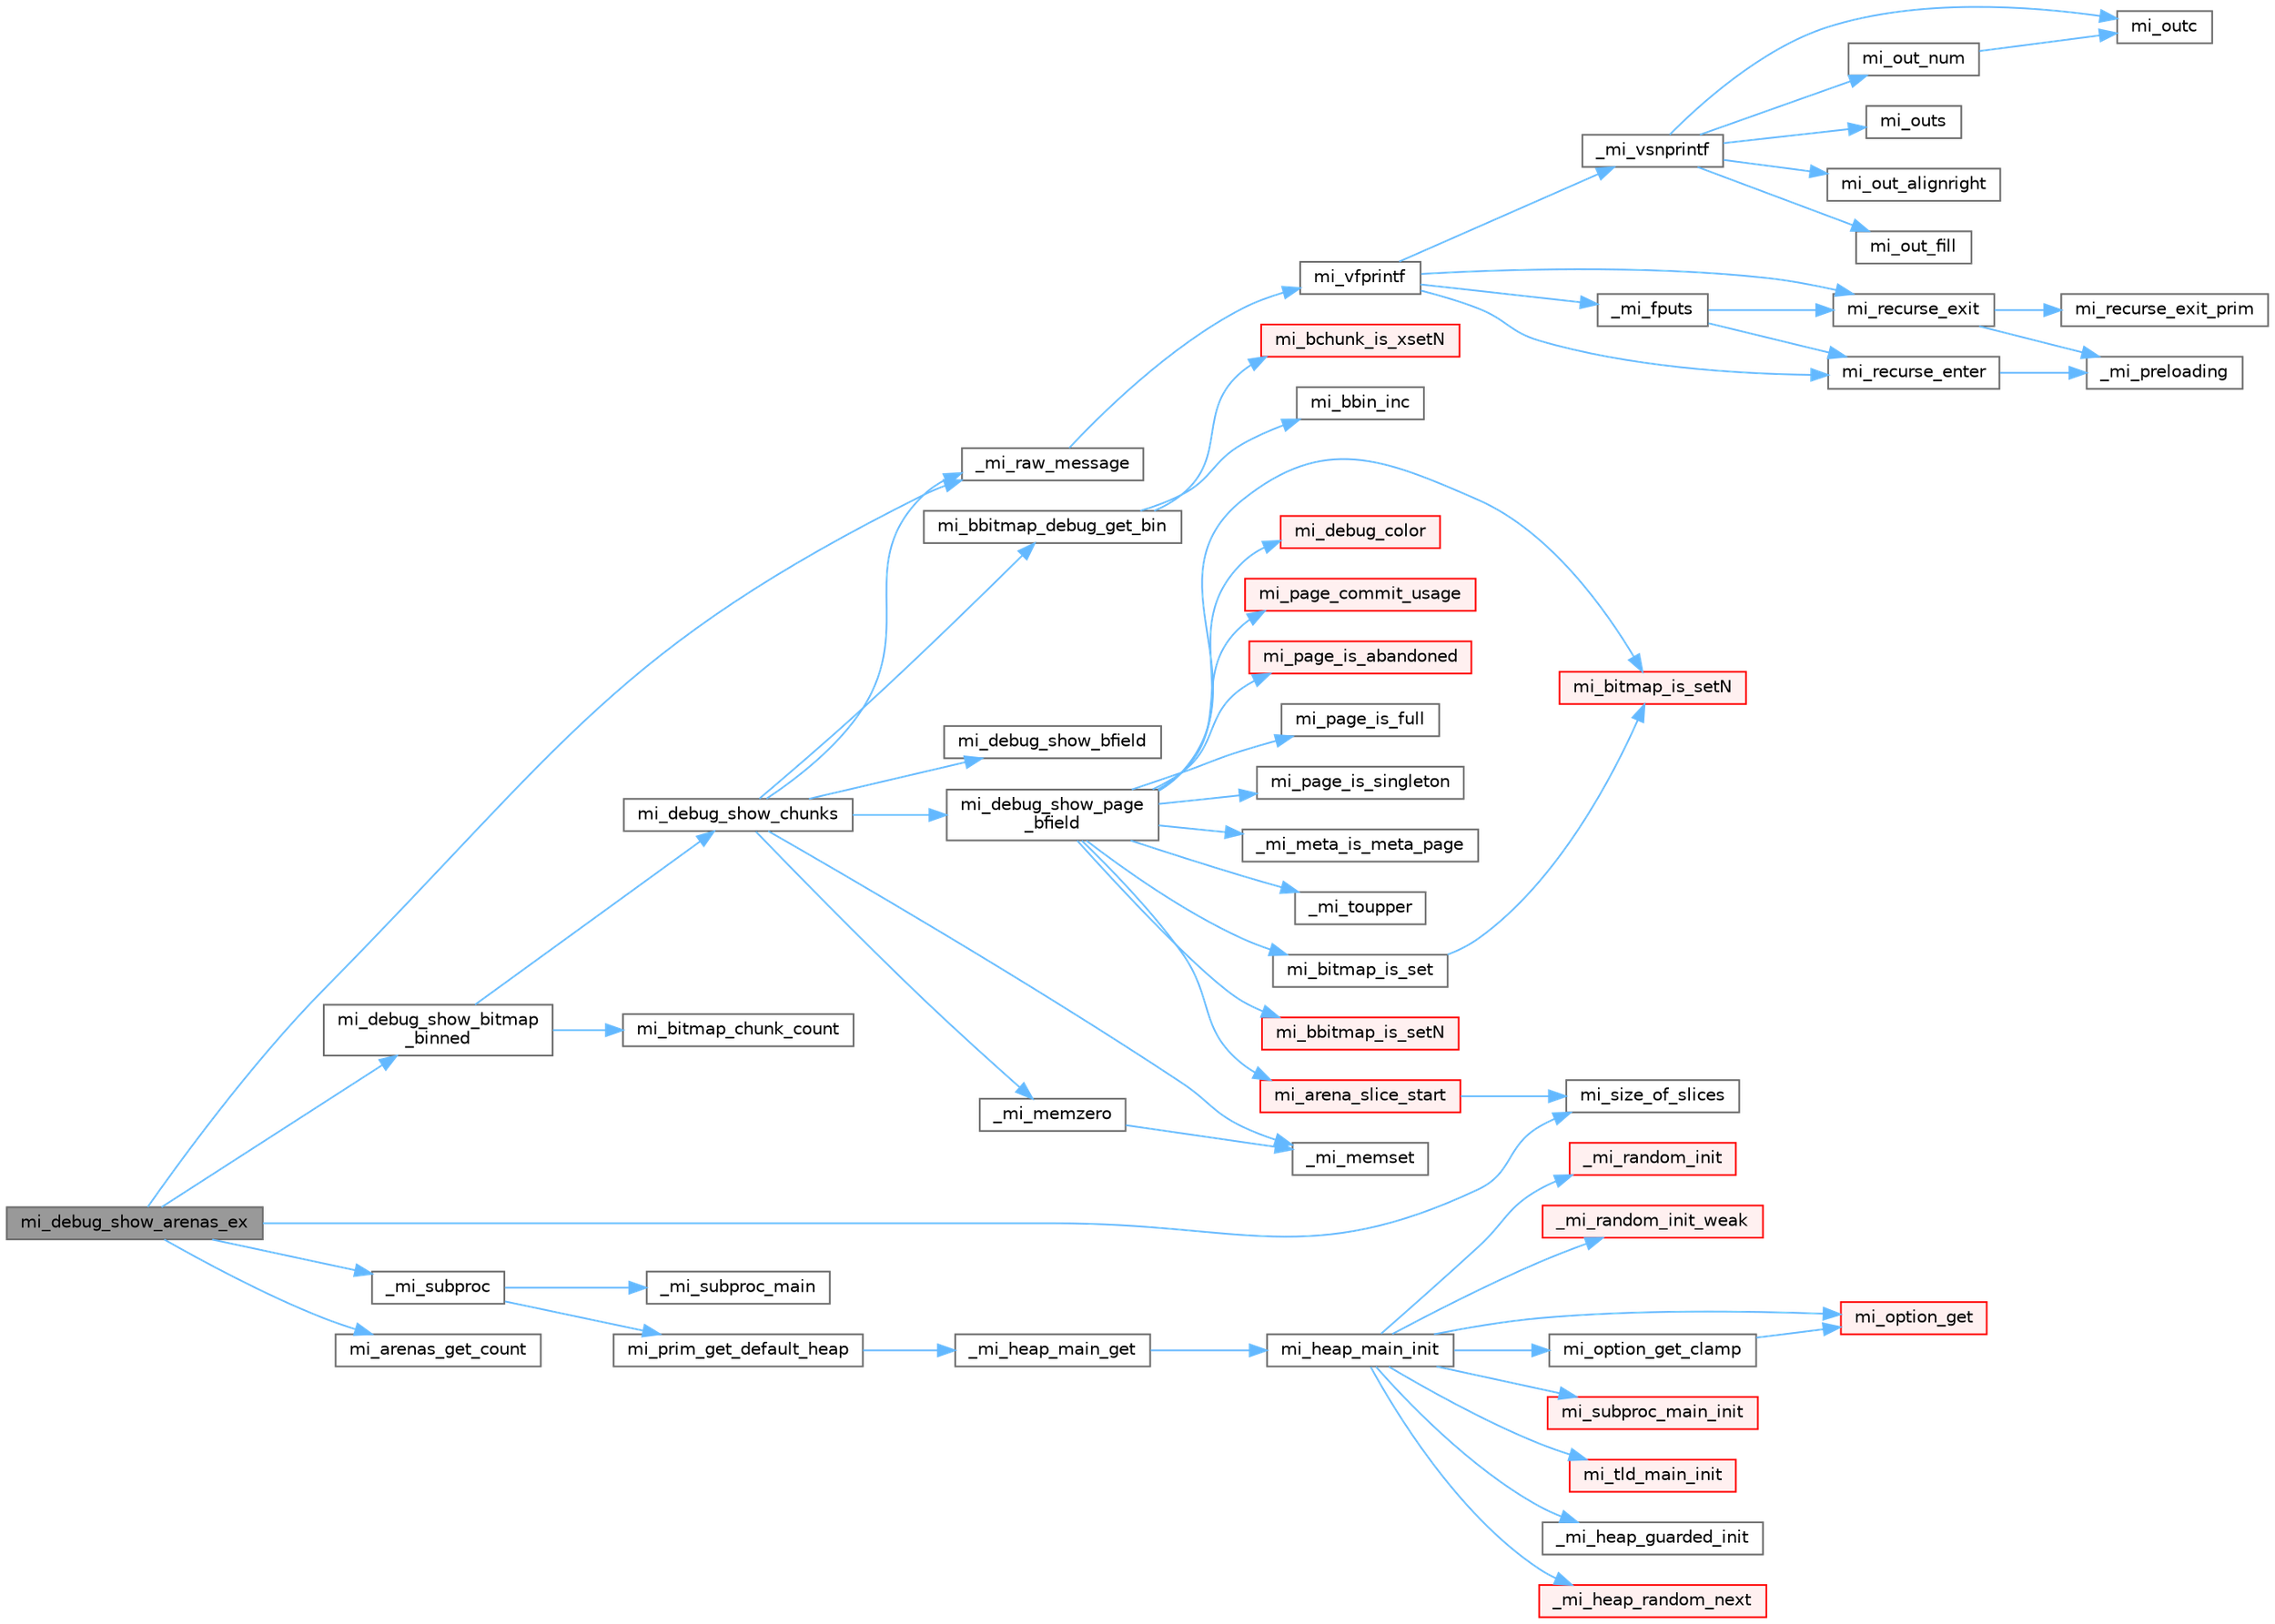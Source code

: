 digraph "mi_debug_show_arenas_ex"
{
 // LATEX_PDF_SIZE
  bgcolor="transparent";
  edge [fontname=Helvetica,fontsize=10,labelfontname=Helvetica,labelfontsize=10];
  node [fontname=Helvetica,fontsize=10,shape=box,height=0.2,width=0.4];
  rankdir="LR";
  Node1 [id="Node000001",label="mi_debug_show_arenas_ex",height=0.2,width=0.4,color="gray40", fillcolor="grey60", style="filled", fontcolor="black",tooltip=" "];
  Node1 -> Node2 [id="edge59_Node000001_Node000002",color="steelblue1",style="solid",tooltip=" "];
  Node2 [id="Node000002",label="_mi_raw_message",height=0.2,width=0.4,color="grey40", fillcolor="white", style="filled",URL="$options_8c.html#a8799fd3cd2655ef80f0fdc94170042c4",tooltip=" "];
  Node2 -> Node3 [id="edge60_Node000002_Node000003",color="steelblue1",style="solid",tooltip=" "];
  Node3 [id="Node000003",label="mi_vfprintf",height=0.2,width=0.4,color="grey40", fillcolor="white", style="filled",URL="$options_8c.html#a1f31f62f178fb5309451aa44c8d25327",tooltip=" "];
  Node3 -> Node4 [id="edge61_Node000003_Node000004",color="steelblue1",style="solid",tooltip=" "];
  Node4 [id="Node000004",label="_mi_fputs",height=0.2,width=0.4,color="grey40", fillcolor="white", style="filled",URL="$options_8c.html#a74eecad8676654f59f427a84ccc5c19d",tooltip=" "];
  Node4 -> Node5 [id="edge62_Node000004_Node000005",color="steelblue1",style="solid",tooltip=" "];
  Node5 [id="Node000005",label="mi_recurse_enter",height=0.2,width=0.4,color="grey40", fillcolor="white", style="filled",URL="$options_8c.html#a1fdb7bd3b10624ddeabe0988c52a1285",tooltip=" "];
  Node5 -> Node6 [id="edge63_Node000005_Node000006",color="steelblue1",style="solid",tooltip=" "];
  Node6 [id="Node000006",label="_mi_preloading",height=0.2,width=0.4,color="grey40", fillcolor="white", style="filled",URL="$_e_a_s_t_l_2packages_2mimalloc_2src_2init_8c.html#a404be8b4c0576588270fde0b2a4d7832",tooltip=" "];
  Node4 -> Node7 [id="edge64_Node000004_Node000007",color="steelblue1",style="solid",tooltip=" "];
  Node7 [id="Node000007",label="mi_recurse_exit",height=0.2,width=0.4,color="grey40", fillcolor="white", style="filled",URL="$options_8c.html#ae9c4fbdaa6fedca31b9c25dcb78112ae",tooltip=" "];
  Node7 -> Node6 [id="edge65_Node000007_Node000006",color="steelblue1",style="solid",tooltip=" "];
  Node7 -> Node8 [id="edge66_Node000007_Node000008",color="steelblue1",style="solid",tooltip=" "];
  Node8 [id="Node000008",label="mi_recurse_exit_prim",height=0.2,width=0.4,color="grey40", fillcolor="white", style="filled",URL="$options_8c.html#afa5ef675de035537efd679d53d629adc",tooltip=" "];
  Node3 -> Node9 [id="edge67_Node000003_Node000009",color="steelblue1",style="solid",tooltip=" "];
  Node9 [id="Node000009",label="_mi_vsnprintf",height=0.2,width=0.4,color="grey40", fillcolor="white", style="filled",URL="$libc_8c.html#a8991188606f00dc8665aa14d8e7dab83",tooltip=" "];
  Node9 -> Node10 [id="edge68_Node000009_Node000010",color="steelblue1",style="solid",tooltip=" "];
  Node10 [id="Node000010",label="mi_out_alignright",height=0.2,width=0.4,color="grey40", fillcolor="white", style="filled",URL="$libc_8c.html#ad685676d3f84c5cd4dfa7827c23bd5f8",tooltip=" "];
  Node9 -> Node11 [id="edge69_Node000009_Node000011",color="steelblue1",style="solid",tooltip=" "];
  Node11 [id="Node000011",label="mi_out_fill",height=0.2,width=0.4,color="grey40", fillcolor="white", style="filled",URL="$libc_8c.html#aa0ad53a34be55c1788f02c39458eaae2",tooltip=" "];
  Node9 -> Node12 [id="edge70_Node000009_Node000012",color="steelblue1",style="solid",tooltip=" "];
  Node12 [id="Node000012",label="mi_out_num",height=0.2,width=0.4,color="grey40", fillcolor="white", style="filled",URL="$libc_8c.html#a94c4b54180b0199b5ccafd9873ebf4b6",tooltip=" "];
  Node12 -> Node13 [id="edge71_Node000012_Node000013",color="steelblue1",style="solid",tooltip=" "];
  Node13 [id="Node000013",label="mi_outc",height=0.2,width=0.4,color="grey40", fillcolor="white", style="filled",URL="$libc_8c.html#a623f4757c3652532d609471b123b2a38",tooltip=" "];
  Node9 -> Node13 [id="edge72_Node000009_Node000013",color="steelblue1",style="solid",tooltip=" "];
  Node9 -> Node14 [id="edge73_Node000009_Node000014",color="steelblue1",style="solid",tooltip=" "];
  Node14 [id="Node000014",label="mi_outs",height=0.2,width=0.4,color="grey40", fillcolor="white", style="filled",URL="$libc_8c.html#a1ffb38103615c2e8069c56410328ffe9",tooltip=" "];
  Node3 -> Node5 [id="edge74_Node000003_Node000005",color="steelblue1",style="solid",tooltip=" "];
  Node3 -> Node7 [id="edge75_Node000003_Node000007",color="steelblue1",style="solid",tooltip=" "];
  Node1 -> Node15 [id="edge76_Node000001_Node000015",color="steelblue1",style="solid",tooltip=" "];
  Node15 [id="Node000015",label="_mi_subproc",height=0.2,width=0.4,color="grey40", fillcolor="white", style="filled",URL="$_e_a_s_t_l_2packages_2mimalloc_2src_2init_8c.html#ad7ba0b811f08490a3e64e9a7b3a03486",tooltip=" "];
  Node15 -> Node16 [id="edge77_Node000015_Node000016",color="steelblue1",style="solid",tooltip=" "];
  Node16 [id="Node000016",label="_mi_subproc_main",height=0.2,width=0.4,color="grey40", fillcolor="white", style="filled",URL="$_e_a_s_t_l_2packages_2mimalloc_2src_2init_8c.html#ab41c4f33f8195e6f62d943dc4d0a8d8a",tooltip=" "];
  Node15 -> Node17 [id="edge78_Node000015_Node000017",color="steelblue1",style="solid",tooltip=" "];
  Node17 [id="Node000017",label="mi_prim_get_default_heap",height=0.2,width=0.4,color="grey40", fillcolor="white", style="filled",URL="$prim_8h.html#a986e62564728229db3ccecbd6e97fd98",tooltip=" "];
  Node17 -> Node18 [id="edge79_Node000017_Node000018",color="steelblue1",style="solid",tooltip=" "];
  Node18 [id="Node000018",label="_mi_heap_main_get",height=0.2,width=0.4,color="grey40", fillcolor="white", style="filled",URL="$_e_a_s_t_l_2packages_2mimalloc_2src_2init_8c.html#a1feeb4148fb048caf23361152895a55c",tooltip=" "];
  Node18 -> Node19 [id="edge80_Node000018_Node000019",color="steelblue1",style="solid",tooltip=" "];
  Node19 [id="Node000019",label="mi_heap_main_init",height=0.2,width=0.4,color="grey40", fillcolor="white", style="filled",URL="$_e_a_s_t_l_2packages_2mimalloc_2src_2init_8c.html#a5d8b12ae7942ecf3eb4e8ffd313a263a",tooltip=" "];
  Node19 -> Node20 [id="edge81_Node000019_Node000020",color="steelblue1",style="solid",tooltip=" "];
  Node20 [id="Node000020",label="_mi_heap_guarded_init",height=0.2,width=0.4,color="grey40", fillcolor="white", style="filled",URL="$_e_a_s_t_l_2packages_2mimalloc_2src_2init_8c.html#a70e3672a1e08dcb5e7e311d403693394",tooltip=" "];
  Node19 -> Node21 [id="edge82_Node000019_Node000021",color="steelblue1",style="solid",tooltip=" "];
  Node21 [id="Node000021",label="_mi_heap_random_next",height=0.2,width=0.4,color="red", fillcolor="#FFF0F0", style="filled",URL="$heap_8c.html#a68ddb5f2c595ea9d4e8d450342b4713c",tooltip=" "];
  Node19 -> Node27 [id="edge83_Node000019_Node000027",color="steelblue1",style="solid",tooltip=" "];
  Node27 [id="Node000027",label="_mi_random_init",height=0.2,width=0.4,color="red", fillcolor="#FFF0F0", style="filled",URL="$random_8c.html#aca9dc8a900f1b727e326063778b2eee1",tooltip=" "];
  Node19 -> Node63 [id="edge84_Node000019_Node000063",color="steelblue1",style="solid",tooltip=" "];
  Node63 [id="Node000063",label="_mi_random_init_weak",height=0.2,width=0.4,color="red", fillcolor="#FFF0F0", style="filled",URL="$random_8c.html#a6bfdbdbf180aa56ff5697e0f2e3ca49a",tooltip=" "];
  Node19 -> Node36 [id="edge85_Node000019_Node000036",color="steelblue1",style="solid",tooltip=" "];
  Node36 [id="Node000036",label="mi_option_get",height=0.2,width=0.4,color="red", fillcolor="#FFF0F0", style="filled",URL="$group__options.html#ga7e8af195cc81d3fa64ccf2662caa565a",tooltip=" "];
  Node19 -> Node64 [id="edge86_Node000019_Node000064",color="steelblue1",style="solid",tooltip=" "];
  Node64 [id="Node000064",label="mi_option_get_clamp",height=0.2,width=0.4,color="grey40", fillcolor="white", style="filled",URL="$group__options.html#ga96ad9c406338bd314cfe878cfc9bf723",tooltip=" "];
  Node64 -> Node36 [id="edge87_Node000064_Node000036",color="steelblue1",style="solid",tooltip=" "];
  Node19 -> Node65 [id="edge88_Node000019_Node000065",color="steelblue1",style="solid",tooltip=" "];
  Node65 [id="Node000065",label="mi_subproc_main_init",height=0.2,width=0.4,color="red", fillcolor="#FFF0F0", style="filled",URL="$_e_a_s_t_l_2packages_2mimalloc_2src_2init_8c.html#a51b6f4fa5d8cbde3881bf41e2a9d7a73",tooltip=" "];
  Node19 -> Node68 [id="edge89_Node000019_Node000068",color="steelblue1",style="solid",tooltip=" "];
  Node68 [id="Node000068",label="mi_tld_main_init",height=0.2,width=0.4,color="red", fillcolor="#FFF0F0", style="filled",URL="$_e_a_s_t_l_2packages_2mimalloc_2src_2init_8c.html#a5b314759773d0dc745240cdf90e7f1b0",tooltip=" "];
  Node1 -> Node69 [id="edge90_Node000001_Node000069",color="steelblue1",style="solid",tooltip=" "];
  Node69 [id="Node000069",label="mi_arenas_get_count",height=0.2,width=0.4,color="grey40", fillcolor="white", style="filled",URL="$arena_8c.html#a53b7d8b069c573f5648477176a595148",tooltip=" "];
  Node1 -> Node70 [id="edge91_Node000001_Node000070",color="steelblue1",style="solid",tooltip=" "];
  Node70 [id="Node000070",label="mi_debug_show_bitmap\l_binned",height=0.2,width=0.4,color="grey40", fillcolor="white", style="filled",URL="$arena_8c.html#ab374507b1308736ee36dfb3a2245173f",tooltip=" "];
  Node70 -> Node71 [id="edge92_Node000070_Node000071",color="steelblue1",style="solid",tooltip=" "];
  Node71 [id="Node000071",label="mi_bitmap_chunk_count",height=0.2,width=0.4,color="grey40", fillcolor="white", style="filled",URL="$bitmap_8h.html#adbc04bcdad6dd6f18993c5ed4b92f2a4",tooltip=" "];
  Node70 -> Node72 [id="edge93_Node000070_Node000072",color="steelblue1",style="solid",tooltip=" "];
  Node72 [id="Node000072",label="mi_debug_show_chunks",height=0.2,width=0.4,color="grey40", fillcolor="white", style="filled",URL="$arena_8c.html#abd144acb90e54bd24aa887cac35d9dd5",tooltip=" "];
  Node72 -> Node59 [id="edge94_Node000072_Node000059",color="steelblue1",style="solid",tooltip=" "];
  Node59 [id="Node000059",label="_mi_memset",height=0.2,width=0.4,color="grey40", fillcolor="white", style="filled",URL="$_e_a_s_t_l_2packages_2mimalloc_2include_2mimalloc_2internal_8h.html#ae042f084f894809035813d45e3c43561",tooltip=" "];
  Node72 -> Node58 [id="edge95_Node000072_Node000058",color="steelblue1",style="solid",tooltip=" "];
  Node58 [id="Node000058",label="_mi_memzero",height=0.2,width=0.4,color="grey40", fillcolor="white", style="filled",URL="$_e_a_s_t_l_2packages_2mimalloc_2include_2mimalloc_2internal_8h.html#a621a19b2339e1a1d23f8bc1a96eb3b54",tooltip=" "];
  Node58 -> Node59 [id="edge96_Node000058_Node000059",color="steelblue1",style="solid",tooltip=" "];
  Node72 -> Node2 [id="edge97_Node000072_Node000002",color="steelblue1",style="solid",tooltip=" "];
  Node72 -> Node73 [id="edge98_Node000072_Node000073",color="steelblue1",style="solid",tooltip=" "];
  Node73 [id="Node000073",label="mi_bbitmap_debug_get_bin",height=0.2,width=0.4,color="grey40", fillcolor="white", style="filled",URL="$bitmap_8c.html#aea80872c733e332f7026d27533dc41b5",tooltip=" "];
  Node73 -> Node74 [id="edge99_Node000073_Node000074",color="steelblue1",style="solid",tooltip=" "];
  Node74 [id="Node000074",label="mi_bbin_inc",height=0.2,width=0.4,color="grey40", fillcolor="white", style="filled",URL="$bitmap_8h.html#a3ac44ca2692e75b2a9bc1ab1ed9f5a84",tooltip=" "];
  Node73 -> Node75 [id="edge100_Node000073_Node000075",color="steelblue1",style="solid",tooltip=" "];
  Node75 [id="Node000075",label="mi_bchunk_is_xsetN",height=0.2,width=0.4,color="red", fillcolor="#FFF0F0", style="filled",URL="$bitmap_8c.html#ab0d208390523d5afdb78b6f0be816b2f",tooltip=" "];
  Node72 -> Node86 [id="edge101_Node000072_Node000086",color="steelblue1",style="solid",tooltip=" "];
  Node86 [id="Node000086",label="mi_debug_show_bfield",height=0.2,width=0.4,color="grey40", fillcolor="white", style="filled",URL="$arena_8c.html#a6229a01eb81531019f8911b77c2636dd",tooltip=" "];
  Node72 -> Node87 [id="edge102_Node000072_Node000087",color="steelblue1",style="solid",tooltip=" "];
  Node87 [id="Node000087",label="mi_debug_show_page\l_bfield",height=0.2,width=0.4,color="grey40", fillcolor="white", style="filled",URL="$arena_8c.html#a858ae5fddfdab87d4aafc00f12e620c7",tooltip=" "];
  Node87 -> Node88 [id="edge103_Node000087_Node000088",color="steelblue1",style="solid",tooltip=" "];
  Node88 [id="Node000088",label="_mi_meta_is_meta_page",height=0.2,width=0.4,color="grey40", fillcolor="white", style="filled",URL="$arena-meta_8c.html#a12374d5d49185e7aaa3fbe7fd483cbb5",tooltip=" "];
  Node87 -> Node43 [id="edge104_Node000087_Node000043",color="steelblue1",style="solid",tooltip=" "];
  Node43 [id="Node000043",label="_mi_toupper",height=0.2,width=0.4,color="grey40", fillcolor="white", style="filled",URL="$libc_8c.html#a0d811385427149f1ea8637c8fab1fd07",tooltip=" "];
  Node87 -> Node89 [id="edge105_Node000087_Node000089",color="steelblue1",style="solid",tooltip=" "];
  Node89 [id="Node000089",label="mi_arena_slice_start",height=0.2,width=0.4,color="red", fillcolor="#FFF0F0", style="filled",URL="$arena_8c.html#a0a2d2bb37e419baf7d346107e77c6e05",tooltip=" "];
  Node89 -> Node91 [id="edge106_Node000089_Node000091",color="steelblue1",style="solid",tooltip=" "];
  Node91 [id="Node000091",label="mi_size_of_slices",height=0.2,width=0.4,color="grey40", fillcolor="white", style="filled",URL="$_e_a_s_t_l_2packages_2mimalloc_2include_2mimalloc_2internal_8h.html#ae8e31ea92ee1ee2f1a93ea87d0184436",tooltip=" "];
  Node87 -> Node92 [id="edge107_Node000087_Node000092",color="steelblue1",style="solid",tooltip=" "];
  Node92 [id="Node000092",label="mi_bbitmap_is_setN",height=0.2,width=0.4,color="red", fillcolor="#FFF0F0", style="filled",URL="$bitmap_8h.html#abd353a68e23af859581f723f5918fb5b",tooltip=" "];
  Node87 -> Node96 [id="edge108_Node000087_Node000096",color="steelblue1",style="solid",tooltip=" "];
  Node96 [id="Node000096",label="mi_bitmap_is_set",height=0.2,width=0.4,color="grey40", fillcolor="white", style="filled",URL="$bitmap_8h.html#a16bfdf9334caeca0f356c0bdae1c7282",tooltip=" "];
  Node96 -> Node97 [id="edge109_Node000096_Node000097",color="steelblue1",style="solid",tooltip=" "];
  Node97 [id="Node000097",label="mi_bitmap_is_setN",height=0.2,width=0.4,color="red", fillcolor="#FFF0F0", style="filled",URL="$bitmap_8h.html#a1198ba479412d3f0fa55b87e40397dfa",tooltip=" "];
  Node87 -> Node97 [id="edge110_Node000087_Node000097",color="steelblue1",style="solid",tooltip=" "];
  Node87 -> Node100 [id="edge111_Node000087_Node000100",color="steelblue1",style="solid",tooltip=" "];
  Node100 [id="Node000100",label="mi_debug_color",height=0.2,width=0.4,color="red", fillcolor="#FFF0F0", style="filled",URL="$arena_8c.html#a492a60fa02bc2f68f5fb1d9a29c360a3",tooltip=" "];
  Node87 -> Node101 [id="edge112_Node000087_Node000101",color="steelblue1",style="solid",tooltip=" "];
  Node101 [id="Node000101",label="mi_page_commit_usage",height=0.2,width=0.4,color="red", fillcolor="#FFF0F0", style="filled",URL="$arena_8c.html#a96e03cbf6f6f9fd96b1b8aa66bc047de",tooltip=" "];
  Node87 -> Node106 [id="edge113_Node000087_Node000106",color="steelblue1",style="solid",tooltip=" "];
  Node106 [id="Node000106",label="mi_page_is_abandoned",height=0.2,width=0.4,color="red", fillcolor="#FFF0F0", style="filled",URL="$_e_a_s_t_l_2packages_2mimalloc_2include_2mimalloc_2internal_8h.html#aa75f964d916bd58a37861b88491c51fb",tooltip=" "];
  Node87 -> Node109 [id="edge114_Node000087_Node000109",color="steelblue1",style="solid",tooltip=" "];
  Node109 [id="Node000109",label="mi_page_is_full",height=0.2,width=0.4,color="grey40", fillcolor="white", style="filled",URL="$_e_a_s_t_l_2packages_2mimalloc_2include_2mimalloc_2internal_8h.html#a36f23c498e9d9d6eede31eb1738754ec",tooltip=" "];
  Node87 -> Node110 [id="edge115_Node000087_Node000110",color="steelblue1",style="solid",tooltip=" "];
  Node110 [id="Node000110",label="mi_page_is_singleton",height=0.2,width=0.4,color="grey40", fillcolor="white", style="filled",URL="$_e_a_s_t_l_2packages_2mimalloc_2include_2mimalloc_2internal_8h.html#a1b94ed5207a90334cdecba2006d91038",tooltip=" "];
  Node1 -> Node91 [id="edge116_Node000001_Node000091",color="steelblue1",style="solid",tooltip=" "];
}
